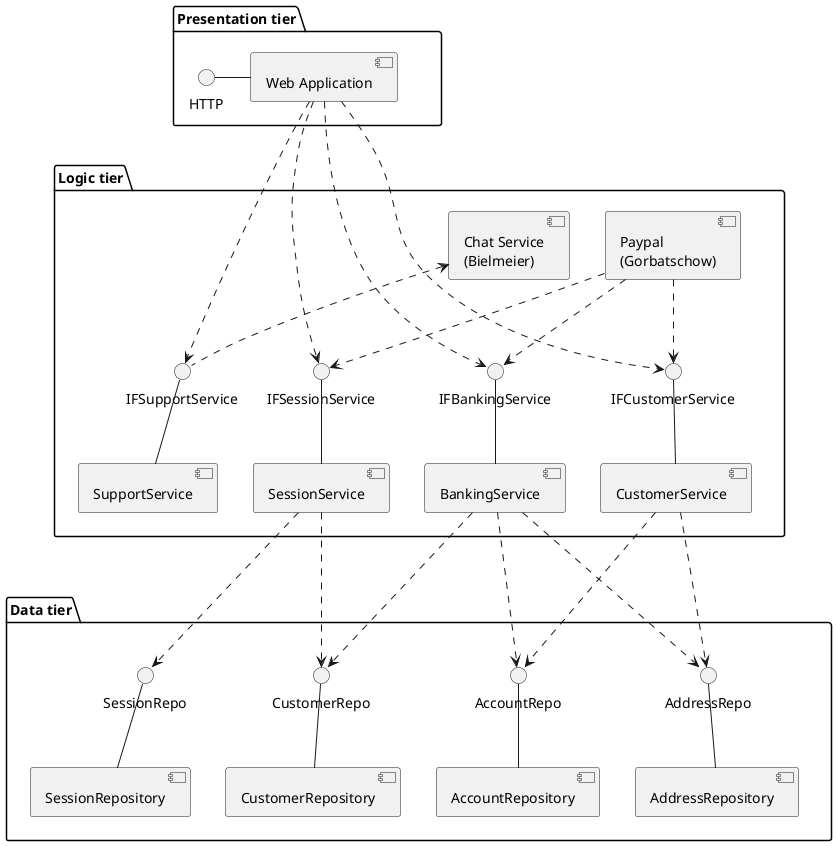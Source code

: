@startuml

package "Presentation tier" as presentation {
  HTTP - [Web Application]
}

package "Logic tier" as logic {
  IFSupportService -down- [SupportService]
  IFBankingService -down- [BankingService]
  IFSessionService -down- [SessionService]
  IFCustomerService -down- [CustomerService]
  
  [Web Application] .> IFBankingService
  [Web Application] ...> IFSessionService
  [Web Application] .> IFCustomerService
  [Web Application] .> IFSupportService

  ' used Services
  [Paypal\n(Gorbatschow)] .down.> IFBankingService
  [Paypal\n(Gorbatschow)] .down.> IFCustomerService
  [Paypal\n(Gorbatschow)] .down.> IFSessionService

  IFSupportService .up.> [Chat Service\n(Bielmeier)]

}

package "Data tier" as data {
  CustomerRepo -down- [CustomerRepository]
  AccountRepo -down- [AccountRepository]
  AddressRepo -down- [AddressRepository]
  SessionRepo -down- [SessionRepository]

  [BankingService] ...> CustomerRepo
  [SessionService] ...> CustomerRepo
  
  [BankingService] .> AddressRepo
  [CustomerService] .> AddressRepo
  
  [BankingService] .> AccountRepo
  [CustomerService] .> AccountRepo

  [SessionService] -..> SessionRepo
}

presentation -[hidden]-> logic
logic -[hidden]-> data




@enduml